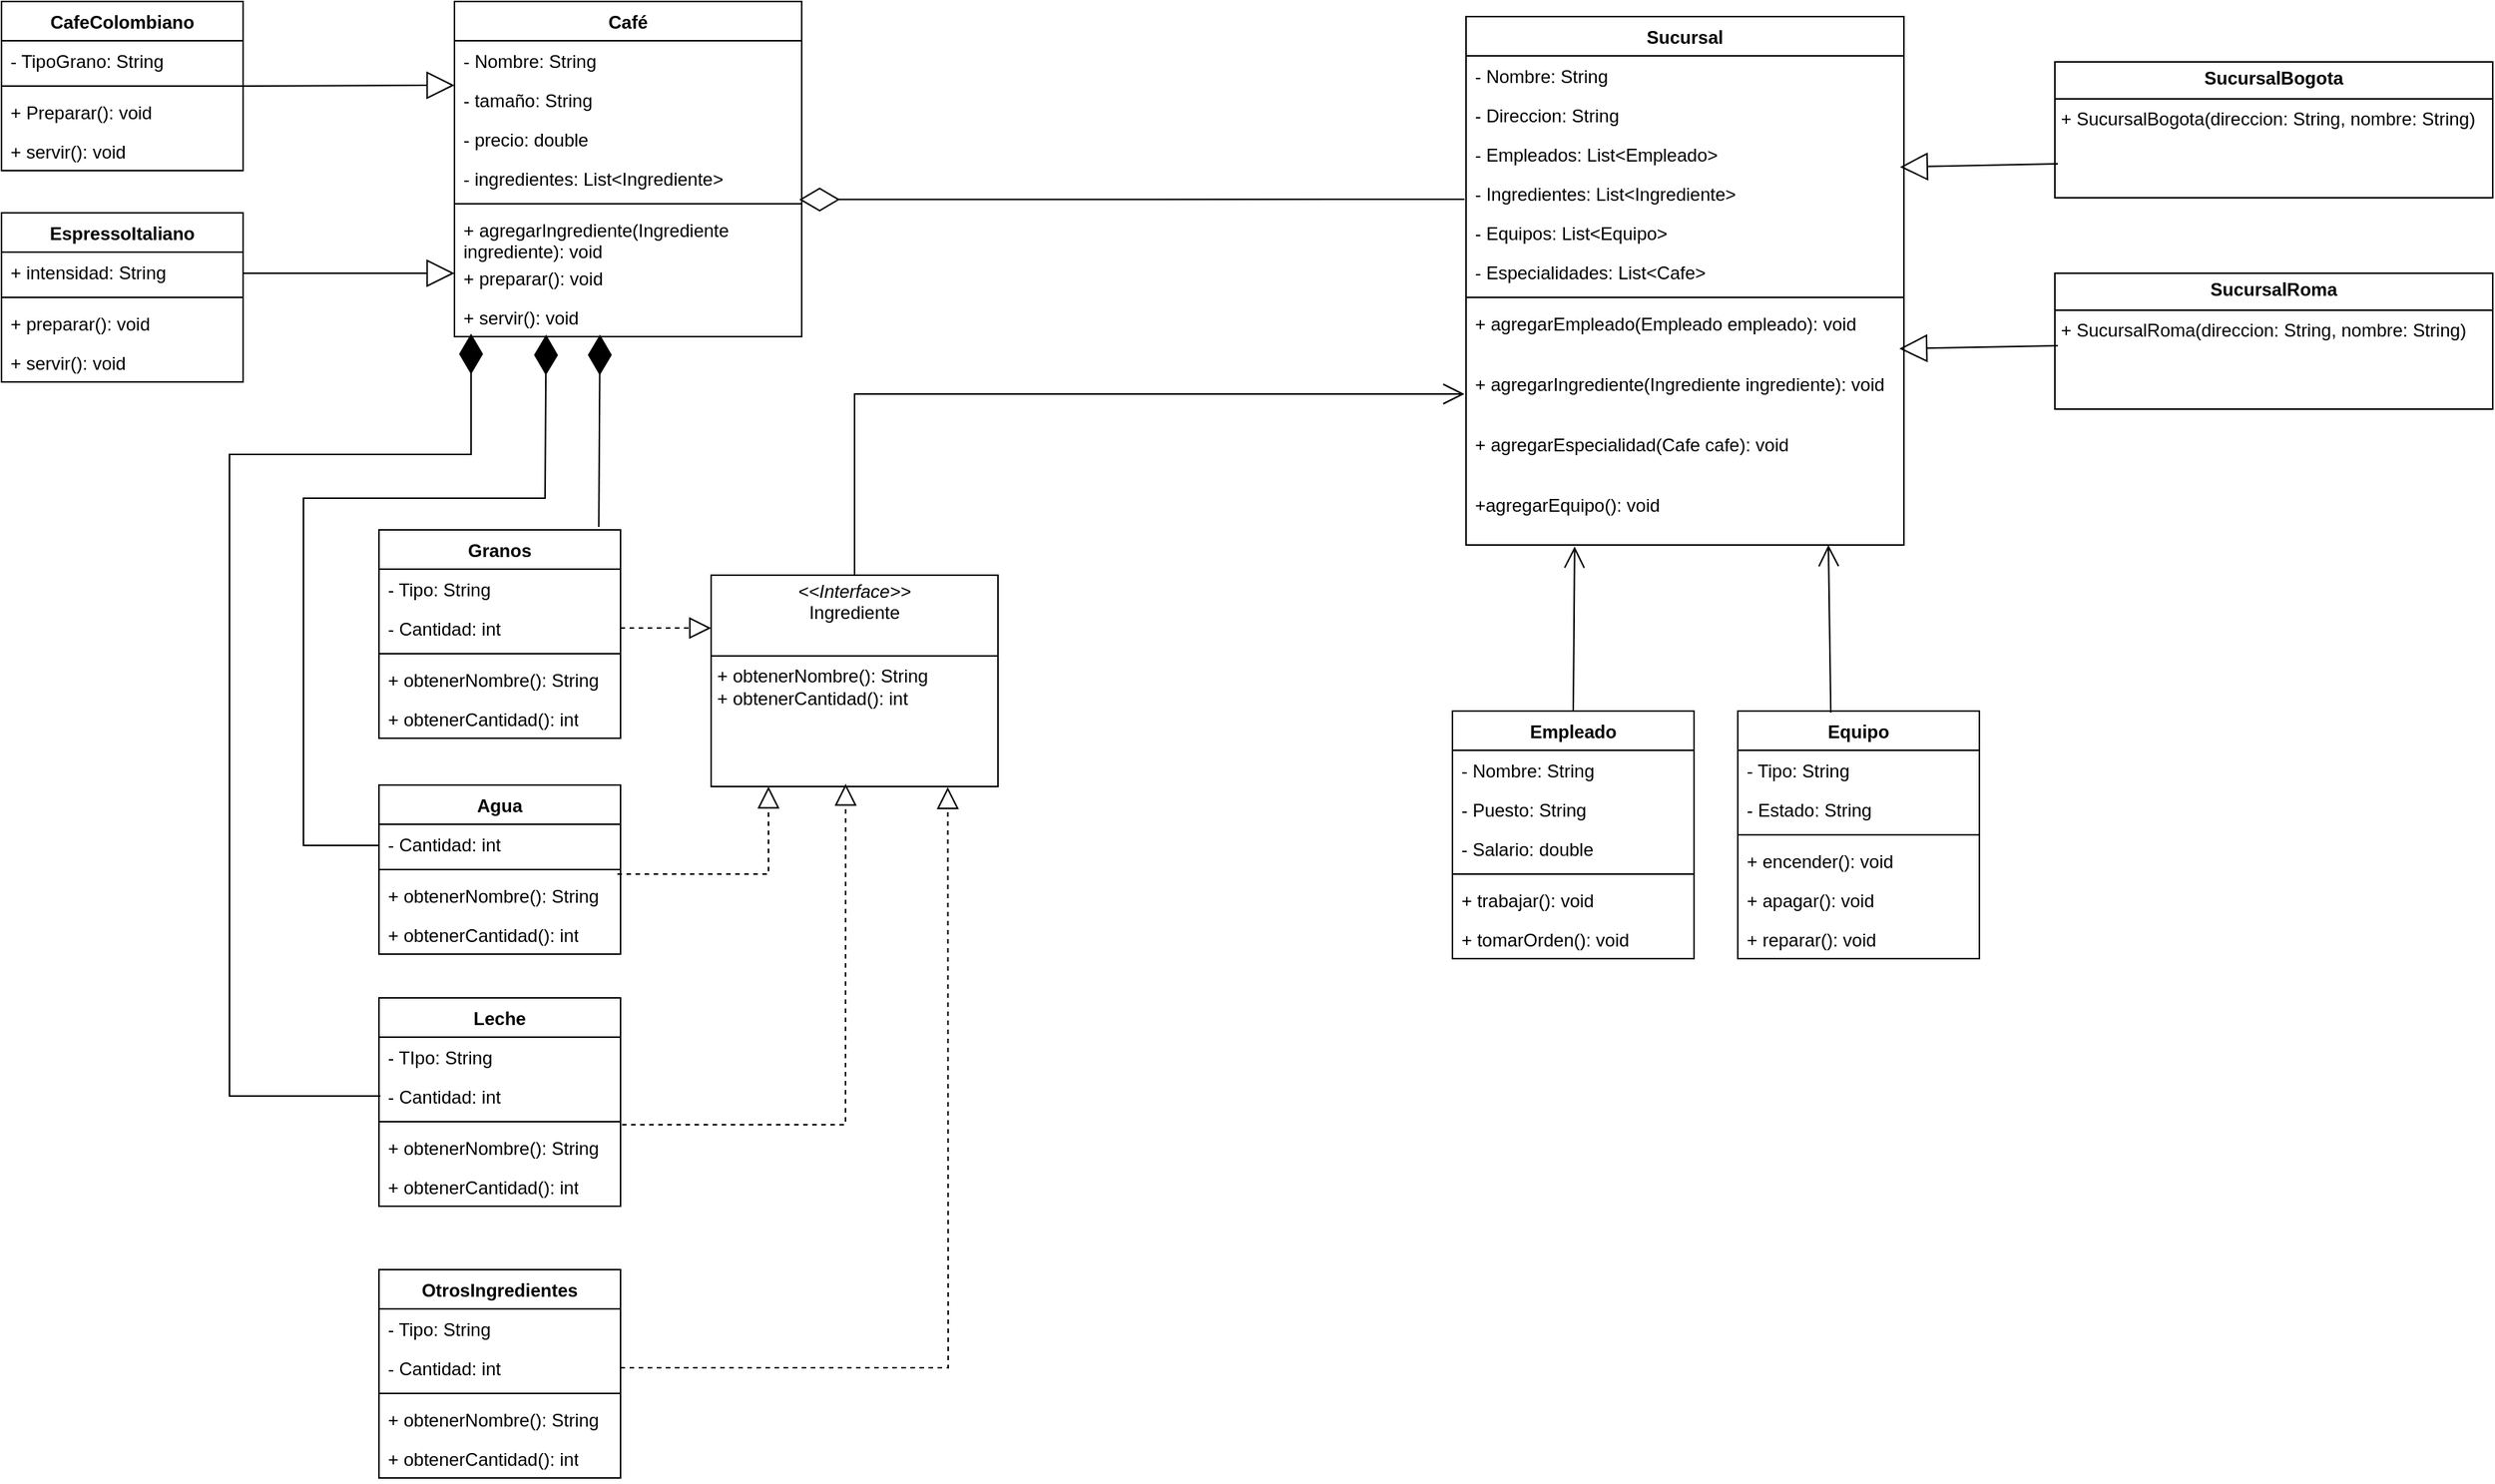 <mxfile version="24.7.6">
  <diagram name="Página-1" id="WeZNURbLQZAzv9pJqb6X">
    <mxGraphModel dx="1750" dy="883" grid="1" gridSize="10" guides="1" tooltips="1" connect="1" arrows="1" fold="1" page="1" pageScale="1" pageWidth="827" pageHeight="1169" math="0" shadow="0">
      <root>
        <mxCell id="0" />
        <mxCell id="1" parent="0" />
        <mxCell id="KDmb-cLrcLUXiAzS7Bov-8" value="Café" style="swimlane;fontStyle=1;align=center;verticalAlign=top;childLayout=stackLayout;horizontal=1;startSize=26;horizontalStack=0;resizeParent=1;resizeParentMax=0;resizeLast=0;collapsible=1;marginBottom=0;whiteSpace=wrap;html=1;" parent="1" vertex="1">
          <mxGeometry x="420" y="10" width="230" height="222" as="geometry" />
        </mxCell>
        <mxCell id="KDmb-cLrcLUXiAzS7Bov-9" value="- Nombre: String&lt;div&gt;&lt;br&gt;&lt;/div&gt;" style="text;strokeColor=none;fillColor=none;align=left;verticalAlign=top;spacingLeft=4;spacingRight=4;overflow=hidden;rotatable=0;points=[[0,0.5],[1,0.5]];portConstraint=eastwest;whiteSpace=wrap;html=1;" parent="KDmb-cLrcLUXiAzS7Bov-8" vertex="1">
          <mxGeometry y="26" width="230" height="26" as="geometry" />
        </mxCell>
        <mxCell id="KDmb-cLrcLUXiAzS7Bov-20" value="- tamaño: String" style="text;strokeColor=none;fillColor=none;align=left;verticalAlign=top;spacingLeft=4;spacingRight=4;overflow=hidden;rotatable=0;points=[[0,0.5],[1,0.5]];portConstraint=eastwest;whiteSpace=wrap;html=1;" parent="KDmb-cLrcLUXiAzS7Bov-8" vertex="1">
          <mxGeometry y="52" width="230" height="26" as="geometry" />
        </mxCell>
        <mxCell id="KDmb-cLrcLUXiAzS7Bov-21" value="- precio: double" style="text;strokeColor=none;fillColor=none;align=left;verticalAlign=top;spacingLeft=4;spacingRight=4;overflow=hidden;rotatable=0;points=[[0,0.5],[1,0.5]];portConstraint=eastwest;whiteSpace=wrap;html=1;" parent="KDmb-cLrcLUXiAzS7Bov-8" vertex="1">
          <mxGeometry y="78" width="230" height="26" as="geometry" />
        </mxCell>
        <mxCell id="KDmb-cLrcLUXiAzS7Bov-22" value="- ingredientes: List&amp;lt;Ingrediente&amp;gt;" style="text;strokeColor=none;fillColor=none;align=left;verticalAlign=top;spacingLeft=4;spacingRight=4;overflow=hidden;rotatable=0;points=[[0,0.5],[1,0.5]];portConstraint=eastwest;whiteSpace=wrap;html=1;" parent="KDmb-cLrcLUXiAzS7Bov-8" vertex="1">
          <mxGeometry y="104" width="230" height="26" as="geometry" />
        </mxCell>
        <mxCell id="KDmb-cLrcLUXiAzS7Bov-10" value="" style="line;strokeWidth=1;fillColor=none;align=left;verticalAlign=middle;spacingTop=-1;spacingLeft=3;spacingRight=3;rotatable=0;labelPosition=right;points=[];portConstraint=eastwest;strokeColor=inherit;" parent="KDmb-cLrcLUXiAzS7Bov-8" vertex="1">
          <mxGeometry y="130" width="230" height="8" as="geometry" />
        </mxCell>
        <mxCell id="KDmb-cLrcLUXiAzS7Bov-11" value="+ agregarIngrediente(Ingrediente ingrediente): void" style="text;strokeColor=none;fillColor=none;align=left;verticalAlign=top;spacingLeft=4;spacingRight=4;overflow=hidden;rotatable=0;points=[[0,0.5],[1,0.5]];portConstraint=eastwest;whiteSpace=wrap;html=1;" parent="KDmb-cLrcLUXiAzS7Bov-8" vertex="1">
          <mxGeometry y="138" width="230" height="32" as="geometry" />
        </mxCell>
        <mxCell id="KDmb-cLrcLUXiAzS7Bov-19" value="+&amp;nbsp;preparar(): void" style="text;strokeColor=none;fillColor=none;align=left;verticalAlign=top;spacingLeft=4;spacingRight=4;overflow=hidden;rotatable=0;points=[[0,0.5],[1,0.5]];portConstraint=eastwest;whiteSpace=wrap;html=1;" parent="KDmb-cLrcLUXiAzS7Bov-8" vertex="1">
          <mxGeometry y="170" width="230" height="26" as="geometry" />
        </mxCell>
        <mxCell id="KDmb-cLrcLUXiAzS7Bov-23" value="+&amp;nbsp;servir(): void" style="text;strokeColor=none;fillColor=none;align=left;verticalAlign=top;spacingLeft=4;spacingRight=4;overflow=hidden;rotatable=0;points=[[0,0.5],[1,0.5]];portConstraint=eastwest;whiteSpace=wrap;html=1;" parent="KDmb-cLrcLUXiAzS7Bov-8" vertex="1">
          <mxGeometry y="196" width="230" height="26" as="geometry" />
        </mxCell>
        <mxCell id="KDmb-cLrcLUXiAzS7Bov-24" value="CafeColombiano" style="swimlane;fontStyle=1;align=center;verticalAlign=top;childLayout=stackLayout;horizontal=1;startSize=26;horizontalStack=0;resizeParent=1;resizeParentMax=0;resizeLast=0;collapsible=1;marginBottom=0;whiteSpace=wrap;html=1;" parent="1" vertex="1">
          <mxGeometry x="120" y="10" width="160" height="112" as="geometry" />
        </mxCell>
        <mxCell id="KDmb-cLrcLUXiAzS7Bov-25" value="- TipoGrano: String" style="text;strokeColor=none;fillColor=none;align=left;verticalAlign=top;spacingLeft=4;spacingRight=4;overflow=hidden;rotatable=0;points=[[0,0.5],[1,0.5]];portConstraint=eastwest;whiteSpace=wrap;html=1;" parent="KDmb-cLrcLUXiAzS7Bov-24" vertex="1">
          <mxGeometry y="26" width="160" height="26" as="geometry" />
        </mxCell>
        <mxCell id="KDmb-cLrcLUXiAzS7Bov-26" value="" style="line;strokeWidth=1;fillColor=none;align=left;verticalAlign=middle;spacingTop=-1;spacingLeft=3;spacingRight=3;rotatable=0;labelPosition=right;points=[];portConstraint=eastwest;strokeColor=inherit;" parent="KDmb-cLrcLUXiAzS7Bov-24" vertex="1">
          <mxGeometry y="52" width="160" height="8" as="geometry" />
        </mxCell>
        <mxCell id="KDmb-cLrcLUXiAzS7Bov-27" value="+ Preparar(): void" style="text;strokeColor=none;fillColor=none;align=left;verticalAlign=top;spacingLeft=4;spacingRight=4;overflow=hidden;rotatable=0;points=[[0,0.5],[1,0.5]];portConstraint=eastwest;whiteSpace=wrap;html=1;" parent="KDmb-cLrcLUXiAzS7Bov-24" vertex="1">
          <mxGeometry y="60" width="160" height="26" as="geometry" />
        </mxCell>
        <mxCell id="KDmb-cLrcLUXiAzS7Bov-28" value="+&amp;nbsp;servir(): void" style="text;strokeColor=none;fillColor=none;align=left;verticalAlign=top;spacingLeft=4;spacingRight=4;overflow=hidden;rotatable=0;points=[[0,0.5],[1,0.5]];portConstraint=eastwest;whiteSpace=wrap;html=1;" parent="KDmb-cLrcLUXiAzS7Bov-24" vertex="1">
          <mxGeometry y="86" width="160" height="26" as="geometry" />
        </mxCell>
        <mxCell id="KDmb-cLrcLUXiAzS7Bov-30" value="EspressoItaliano" style="swimlane;fontStyle=1;align=center;verticalAlign=top;childLayout=stackLayout;horizontal=1;startSize=26;horizontalStack=0;resizeParent=1;resizeParentMax=0;resizeLast=0;collapsible=1;marginBottom=0;whiteSpace=wrap;html=1;" parent="1" vertex="1">
          <mxGeometry x="120" y="150" width="160" height="112" as="geometry" />
        </mxCell>
        <mxCell id="KDmb-cLrcLUXiAzS7Bov-31" value="+&amp;nbsp;intensidad: String" style="text;strokeColor=none;fillColor=none;align=left;verticalAlign=top;spacingLeft=4;spacingRight=4;overflow=hidden;rotatable=0;points=[[0,0.5],[1,0.5]];portConstraint=eastwest;whiteSpace=wrap;html=1;" parent="KDmb-cLrcLUXiAzS7Bov-30" vertex="1">
          <mxGeometry y="26" width="160" height="26" as="geometry" />
        </mxCell>
        <mxCell id="KDmb-cLrcLUXiAzS7Bov-32" value="" style="line;strokeWidth=1;fillColor=none;align=left;verticalAlign=middle;spacingTop=-1;spacingLeft=3;spacingRight=3;rotatable=0;labelPosition=right;points=[];portConstraint=eastwest;strokeColor=inherit;" parent="KDmb-cLrcLUXiAzS7Bov-30" vertex="1">
          <mxGeometry y="52" width="160" height="8" as="geometry" />
        </mxCell>
        <mxCell id="KDmb-cLrcLUXiAzS7Bov-33" value="+&amp;nbsp;preparar(): void" style="text;strokeColor=none;fillColor=none;align=left;verticalAlign=top;spacingLeft=4;spacingRight=4;overflow=hidden;rotatable=0;points=[[0,0.5],[1,0.5]];portConstraint=eastwest;whiteSpace=wrap;html=1;" parent="KDmb-cLrcLUXiAzS7Bov-30" vertex="1">
          <mxGeometry y="60" width="160" height="26" as="geometry" />
        </mxCell>
        <mxCell id="KDmb-cLrcLUXiAzS7Bov-34" value="+&amp;nbsp;servir(): void" style="text;strokeColor=none;fillColor=none;align=left;verticalAlign=top;spacingLeft=4;spacingRight=4;overflow=hidden;rotatable=0;points=[[0,0.5],[1,0.5]];portConstraint=eastwest;whiteSpace=wrap;html=1;" parent="KDmb-cLrcLUXiAzS7Bov-30" vertex="1">
          <mxGeometry y="86" width="160" height="26" as="geometry" />
        </mxCell>
        <mxCell id="KDmb-cLrcLUXiAzS7Bov-29" value="" style="endArrow=block;endSize=16;endFill=0;html=1;rounded=0;" parent="1" edge="1">
          <mxGeometry width="160" relative="1" as="geometry">
            <mxPoint x="280" y="66" as="sourcePoint" />
            <mxPoint x="420" y="65.5" as="targetPoint" />
            <Array as="points">
              <mxPoint x="400" y="65.5" />
            </Array>
          </mxGeometry>
        </mxCell>
        <mxCell id="KDmb-cLrcLUXiAzS7Bov-35" value="&lt;p style=&quot;margin:0px;margin-top:4px;text-align:center;&quot;&gt;&lt;i&gt;&amp;lt;&amp;lt;Interface&amp;gt;&amp;gt;&lt;/i&gt;&lt;br&gt;Ingrediente&lt;br&gt;&lt;/p&gt;&lt;p style=&quot;margin:0px;margin-left:4px;&quot;&gt;&lt;br&gt;&lt;/p&gt;&lt;hr size=&quot;1&quot; style=&quot;border-style:solid;&quot;&gt;&lt;p style=&quot;margin:0px;margin-left:4px;&quot;&gt;+ obtenerNombre(): String&lt;/p&gt;&lt;p style=&quot;margin:0px;margin-left:4px;&quot;&gt;+&amp;nbsp;obtenerCantidad(): int&lt;/p&gt;" style="verticalAlign=top;align=left;overflow=fill;html=1;whiteSpace=wrap;" parent="1" vertex="1">
          <mxGeometry x="590" y="390" width="190" height="140" as="geometry" />
        </mxCell>
        <mxCell id="KDmb-cLrcLUXiAzS7Bov-36" value="" style="endArrow=block;endSize=16;endFill=0;html=1;rounded=0;" parent="1" edge="1">
          <mxGeometry width="160" relative="1" as="geometry">
            <mxPoint x="280" y="190" as="sourcePoint" />
            <mxPoint x="420" y="190" as="targetPoint" />
          </mxGeometry>
        </mxCell>
        <mxCell id="KDmb-cLrcLUXiAzS7Bov-38" value="Granos" style="swimlane;fontStyle=1;align=center;verticalAlign=top;childLayout=stackLayout;horizontal=1;startSize=26;horizontalStack=0;resizeParent=1;resizeParentMax=0;resizeLast=0;collapsible=1;marginBottom=0;whiteSpace=wrap;html=1;" parent="1" vertex="1">
          <mxGeometry x="370" y="360" width="160" height="138" as="geometry" />
        </mxCell>
        <mxCell id="KDmb-cLrcLUXiAzS7Bov-39" value="- Tipo: String" style="text;strokeColor=none;fillColor=none;align=left;verticalAlign=top;spacingLeft=4;spacingRight=4;overflow=hidden;rotatable=0;points=[[0,0.5],[1,0.5]];portConstraint=eastwest;whiteSpace=wrap;html=1;" parent="KDmb-cLrcLUXiAzS7Bov-38" vertex="1">
          <mxGeometry y="26" width="160" height="26" as="geometry" />
        </mxCell>
        <mxCell id="KDmb-cLrcLUXiAzS7Bov-42" value="- Cantidad: int" style="text;strokeColor=none;fillColor=none;align=left;verticalAlign=top;spacingLeft=4;spacingRight=4;overflow=hidden;rotatable=0;points=[[0,0.5],[1,0.5]];portConstraint=eastwest;whiteSpace=wrap;html=1;" parent="KDmb-cLrcLUXiAzS7Bov-38" vertex="1">
          <mxGeometry y="52" width="160" height="26" as="geometry" />
        </mxCell>
        <mxCell id="KDmb-cLrcLUXiAzS7Bov-40" value="" style="line;strokeWidth=1;fillColor=none;align=left;verticalAlign=middle;spacingTop=-1;spacingLeft=3;spacingRight=3;rotatable=0;labelPosition=right;points=[];portConstraint=eastwest;strokeColor=inherit;" parent="KDmb-cLrcLUXiAzS7Bov-38" vertex="1">
          <mxGeometry y="78" width="160" height="8" as="geometry" />
        </mxCell>
        <mxCell id="KDmb-cLrcLUXiAzS7Bov-41" value="+&amp;nbsp;obtenerNombre(): String" style="text;strokeColor=none;fillColor=none;align=left;verticalAlign=top;spacingLeft=4;spacingRight=4;overflow=hidden;rotatable=0;points=[[0,0.5],[1,0.5]];portConstraint=eastwest;whiteSpace=wrap;html=1;" parent="KDmb-cLrcLUXiAzS7Bov-38" vertex="1">
          <mxGeometry y="86" width="160" height="26" as="geometry" />
        </mxCell>
        <mxCell id="KDmb-cLrcLUXiAzS7Bov-43" value="+&amp;nbsp;obtenerCantidad(): int" style="text;strokeColor=none;fillColor=none;align=left;verticalAlign=top;spacingLeft=4;spacingRight=4;overflow=hidden;rotatable=0;points=[[0,0.5],[1,0.5]];portConstraint=eastwest;whiteSpace=wrap;html=1;" parent="KDmb-cLrcLUXiAzS7Bov-38" vertex="1">
          <mxGeometry y="112" width="160" height="26" as="geometry" />
        </mxCell>
        <mxCell id="KDmb-cLrcLUXiAzS7Bov-45" value="Agua" style="swimlane;fontStyle=1;align=center;verticalAlign=top;childLayout=stackLayout;horizontal=1;startSize=26;horizontalStack=0;resizeParent=1;resizeParentMax=0;resizeLast=0;collapsible=1;marginBottom=0;whiteSpace=wrap;html=1;" parent="1" vertex="1">
          <mxGeometry x="370" y="529" width="160" height="112" as="geometry" />
        </mxCell>
        <mxCell id="KDmb-cLrcLUXiAzS7Bov-47" value="- Cantidad: int" style="text;strokeColor=none;fillColor=none;align=left;verticalAlign=top;spacingLeft=4;spacingRight=4;overflow=hidden;rotatable=0;points=[[0,0.5],[1,0.5]];portConstraint=eastwest;whiteSpace=wrap;html=1;" parent="KDmb-cLrcLUXiAzS7Bov-45" vertex="1">
          <mxGeometry y="26" width="160" height="26" as="geometry" />
        </mxCell>
        <mxCell id="KDmb-cLrcLUXiAzS7Bov-48" value="" style="line;strokeWidth=1;fillColor=none;align=left;verticalAlign=middle;spacingTop=-1;spacingLeft=3;spacingRight=3;rotatable=0;labelPosition=right;points=[];portConstraint=eastwest;strokeColor=inherit;" parent="KDmb-cLrcLUXiAzS7Bov-45" vertex="1">
          <mxGeometry y="52" width="160" height="8" as="geometry" />
        </mxCell>
        <mxCell id="KDmb-cLrcLUXiAzS7Bov-49" value="+&amp;nbsp;obtenerNombre(): String" style="text;strokeColor=none;fillColor=none;align=left;verticalAlign=top;spacingLeft=4;spacingRight=4;overflow=hidden;rotatable=0;points=[[0,0.5],[1,0.5]];portConstraint=eastwest;whiteSpace=wrap;html=1;" parent="KDmb-cLrcLUXiAzS7Bov-45" vertex="1">
          <mxGeometry y="60" width="160" height="26" as="geometry" />
        </mxCell>
        <mxCell id="KDmb-cLrcLUXiAzS7Bov-50" value="+&amp;nbsp;obtenerCantidad(): int" style="text;strokeColor=none;fillColor=none;align=left;verticalAlign=top;spacingLeft=4;spacingRight=4;overflow=hidden;rotatable=0;points=[[0,0.5],[1,0.5]];portConstraint=eastwest;whiteSpace=wrap;html=1;" parent="KDmb-cLrcLUXiAzS7Bov-45" vertex="1">
          <mxGeometry y="86" width="160" height="26" as="geometry" />
        </mxCell>
        <mxCell id="KDmb-cLrcLUXiAzS7Bov-55" value="Leche" style="swimlane;fontStyle=1;align=center;verticalAlign=top;childLayout=stackLayout;horizontal=1;startSize=26;horizontalStack=0;resizeParent=1;resizeParentMax=0;resizeLast=0;collapsible=1;marginBottom=0;whiteSpace=wrap;html=1;" parent="1" vertex="1">
          <mxGeometry x="370" y="670" width="160" height="138" as="geometry" />
        </mxCell>
        <mxCell id="KDmb-cLrcLUXiAzS7Bov-56" value="- TIpo: String" style="text;strokeColor=none;fillColor=none;align=left;verticalAlign=top;spacingLeft=4;spacingRight=4;overflow=hidden;rotatable=0;points=[[0,0.5],[1,0.5]];portConstraint=eastwest;whiteSpace=wrap;html=1;" parent="KDmb-cLrcLUXiAzS7Bov-55" vertex="1">
          <mxGeometry y="26" width="160" height="26" as="geometry" />
        </mxCell>
        <mxCell id="KDmb-cLrcLUXiAzS7Bov-57" value="- Cantidad: int" style="text;strokeColor=none;fillColor=none;align=left;verticalAlign=top;spacingLeft=4;spacingRight=4;overflow=hidden;rotatable=0;points=[[0,0.5],[1,0.5]];portConstraint=eastwest;whiteSpace=wrap;html=1;" parent="KDmb-cLrcLUXiAzS7Bov-55" vertex="1">
          <mxGeometry y="52" width="160" height="26" as="geometry" />
        </mxCell>
        <mxCell id="KDmb-cLrcLUXiAzS7Bov-58" value="" style="line;strokeWidth=1;fillColor=none;align=left;verticalAlign=middle;spacingTop=-1;spacingLeft=3;spacingRight=3;rotatable=0;labelPosition=right;points=[];portConstraint=eastwest;strokeColor=inherit;" parent="KDmb-cLrcLUXiAzS7Bov-55" vertex="1">
          <mxGeometry y="78" width="160" height="8" as="geometry" />
        </mxCell>
        <mxCell id="KDmb-cLrcLUXiAzS7Bov-59" value="+&amp;nbsp;obtenerNombre(): String" style="text;strokeColor=none;fillColor=none;align=left;verticalAlign=top;spacingLeft=4;spacingRight=4;overflow=hidden;rotatable=0;points=[[0,0.5],[1,0.5]];portConstraint=eastwest;whiteSpace=wrap;html=1;" parent="KDmb-cLrcLUXiAzS7Bov-55" vertex="1">
          <mxGeometry y="86" width="160" height="26" as="geometry" />
        </mxCell>
        <mxCell id="KDmb-cLrcLUXiAzS7Bov-60" value="+&amp;nbsp;obtenerCantidad(): int" style="text;strokeColor=none;fillColor=none;align=left;verticalAlign=top;spacingLeft=4;spacingRight=4;overflow=hidden;rotatable=0;points=[[0,0.5],[1,0.5]];portConstraint=eastwest;whiteSpace=wrap;html=1;" parent="KDmb-cLrcLUXiAzS7Bov-55" vertex="1">
          <mxGeometry y="112" width="160" height="26" as="geometry" />
        </mxCell>
        <mxCell id="KDmb-cLrcLUXiAzS7Bov-62" value="OtrosIngredientes" style="swimlane;fontStyle=1;align=center;verticalAlign=top;childLayout=stackLayout;horizontal=1;startSize=26;horizontalStack=0;resizeParent=1;resizeParentMax=0;resizeLast=0;collapsible=1;marginBottom=0;whiteSpace=wrap;html=1;" parent="1" vertex="1">
          <mxGeometry x="370" y="850" width="160" height="138" as="geometry" />
        </mxCell>
        <mxCell id="KDmb-cLrcLUXiAzS7Bov-63" value="- Tipo: String" style="text;strokeColor=none;fillColor=none;align=left;verticalAlign=top;spacingLeft=4;spacingRight=4;overflow=hidden;rotatable=0;points=[[0,0.5],[1,0.5]];portConstraint=eastwest;whiteSpace=wrap;html=1;" parent="KDmb-cLrcLUXiAzS7Bov-62" vertex="1">
          <mxGeometry y="26" width="160" height="26" as="geometry" />
        </mxCell>
        <mxCell id="KDmb-cLrcLUXiAzS7Bov-64" value="- Cantidad: int" style="text;strokeColor=none;fillColor=none;align=left;verticalAlign=top;spacingLeft=4;spacingRight=4;overflow=hidden;rotatable=0;points=[[0,0.5],[1,0.5]];portConstraint=eastwest;whiteSpace=wrap;html=1;" parent="KDmb-cLrcLUXiAzS7Bov-62" vertex="1">
          <mxGeometry y="52" width="160" height="26" as="geometry" />
        </mxCell>
        <mxCell id="KDmb-cLrcLUXiAzS7Bov-65" value="" style="line;strokeWidth=1;fillColor=none;align=left;verticalAlign=middle;spacingTop=-1;spacingLeft=3;spacingRight=3;rotatable=0;labelPosition=right;points=[];portConstraint=eastwest;strokeColor=inherit;" parent="KDmb-cLrcLUXiAzS7Bov-62" vertex="1">
          <mxGeometry y="78" width="160" height="8" as="geometry" />
        </mxCell>
        <mxCell id="KDmb-cLrcLUXiAzS7Bov-66" value="+&amp;nbsp;obtenerNombre(): String" style="text;strokeColor=none;fillColor=none;align=left;verticalAlign=top;spacingLeft=4;spacingRight=4;overflow=hidden;rotatable=0;points=[[0,0.5],[1,0.5]];portConstraint=eastwest;whiteSpace=wrap;html=1;" parent="KDmb-cLrcLUXiAzS7Bov-62" vertex="1">
          <mxGeometry y="86" width="160" height="26" as="geometry" />
        </mxCell>
        <mxCell id="KDmb-cLrcLUXiAzS7Bov-67" value="+&amp;nbsp;obtenerCantidad(): int" style="text;strokeColor=none;fillColor=none;align=left;verticalAlign=top;spacingLeft=4;spacingRight=4;overflow=hidden;rotatable=0;points=[[0,0.5],[1,0.5]];portConstraint=eastwest;whiteSpace=wrap;html=1;" parent="KDmb-cLrcLUXiAzS7Bov-62" vertex="1">
          <mxGeometry y="112" width="160" height="26" as="geometry" />
        </mxCell>
        <mxCell id="KDmb-cLrcLUXiAzS7Bov-70" value="Sucursal" style="swimlane;fontStyle=1;align=center;verticalAlign=top;childLayout=stackLayout;horizontal=1;startSize=26;horizontalStack=0;resizeParent=1;resizeParentMax=0;resizeLast=0;collapsible=1;marginBottom=0;whiteSpace=wrap;html=1;" parent="1" vertex="1">
          <mxGeometry x="1090" y="20" width="290" height="350" as="geometry" />
        </mxCell>
        <mxCell id="KDmb-cLrcLUXiAzS7Bov-71" value="- Nombre: String" style="text;strokeColor=none;fillColor=none;align=left;verticalAlign=top;spacingLeft=4;spacingRight=4;overflow=hidden;rotatable=0;points=[[0,0.5],[1,0.5]];portConstraint=eastwest;whiteSpace=wrap;html=1;" parent="KDmb-cLrcLUXiAzS7Bov-70" vertex="1">
          <mxGeometry y="26" width="290" height="26" as="geometry" />
        </mxCell>
        <mxCell id="KDmb-cLrcLUXiAzS7Bov-74" value="- Direccion: String" style="text;strokeColor=none;fillColor=none;align=left;verticalAlign=top;spacingLeft=4;spacingRight=4;overflow=hidden;rotatable=0;points=[[0,0.5],[1,0.5]];portConstraint=eastwest;whiteSpace=wrap;html=1;" parent="KDmb-cLrcLUXiAzS7Bov-70" vertex="1">
          <mxGeometry y="52" width="290" height="26" as="geometry" />
        </mxCell>
        <mxCell id="KDmb-cLrcLUXiAzS7Bov-75" value="- Empleados: List&amp;lt;Empleado&amp;gt;" style="text;strokeColor=none;fillColor=none;align=left;verticalAlign=top;spacingLeft=4;spacingRight=4;overflow=hidden;rotatable=0;points=[[0,0.5],[1,0.5]];portConstraint=eastwest;whiteSpace=wrap;html=1;" parent="KDmb-cLrcLUXiAzS7Bov-70" vertex="1">
          <mxGeometry y="78" width="290" height="26" as="geometry" />
        </mxCell>
        <mxCell id="KDmb-cLrcLUXiAzS7Bov-76" value="- Ingredientes: List&amp;lt;Ingrediente&amp;gt;" style="text;strokeColor=none;fillColor=none;align=left;verticalAlign=top;spacingLeft=4;spacingRight=4;overflow=hidden;rotatable=0;points=[[0,0.5],[1,0.5]];portConstraint=eastwest;whiteSpace=wrap;html=1;" parent="KDmb-cLrcLUXiAzS7Bov-70" vertex="1">
          <mxGeometry y="104" width="290" height="26" as="geometry" />
        </mxCell>
        <mxCell id="KDmb-cLrcLUXiAzS7Bov-77" value="- Equipos: List&amp;lt;Equipo&amp;gt;" style="text;strokeColor=none;fillColor=none;align=left;verticalAlign=top;spacingLeft=4;spacingRight=4;overflow=hidden;rotatable=0;points=[[0,0.5],[1,0.5]];portConstraint=eastwest;whiteSpace=wrap;html=1;" parent="KDmb-cLrcLUXiAzS7Bov-70" vertex="1">
          <mxGeometry y="130" width="290" height="26" as="geometry" />
        </mxCell>
        <mxCell id="KDmb-cLrcLUXiAzS7Bov-78" value="- Especialidades: List&amp;lt;Cafe&amp;gt;" style="text;strokeColor=none;fillColor=none;align=left;verticalAlign=top;spacingLeft=4;spacingRight=4;overflow=hidden;rotatable=0;points=[[0,0.5],[1,0.5]];portConstraint=eastwest;whiteSpace=wrap;html=1;" parent="KDmb-cLrcLUXiAzS7Bov-70" vertex="1">
          <mxGeometry y="156" width="290" height="26" as="geometry" />
        </mxCell>
        <mxCell id="KDmb-cLrcLUXiAzS7Bov-72" value="" style="line;strokeWidth=1;fillColor=none;align=left;verticalAlign=middle;spacingTop=-1;spacingLeft=3;spacingRight=3;rotatable=0;labelPosition=right;points=[];portConstraint=eastwest;strokeColor=inherit;" parent="KDmb-cLrcLUXiAzS7Bov-70" vertex="1">
          <mxGeometry y="182" width="290" height="8" as="geometry" />
        </mxCell>
        <mxCell id="KDmb-cLrcLUXiAzS7Bov-73" value="+&amp;nbsp;agregarEmpleado(Empleado empleado): void" style="text;strokeColor=none;fillColor=none;align=left;verticalAlign=top;spacingLeft=4;spacingRight=4;overflow=hidden;rotatable=0;points=[[0,0.5],[1,0.5]];portConstraint=eastwest;whiteSpace=wrap;html=1;" parent="KDmb-cLrcLUXiAzS7Bov-70" vertex="1">
          <mxGeometry y="190" width="290" height="40" as="geometry" />
        </mxCell>
        <mxCell id="KDmb-cLrcLUXiAzS7Bov-80" value="+&amp;nbsp;agregarIngrediente(Ingrediente ingrediente): void" style="text;strokeColor=none;fillColor=none;align=left;verticalAlign=top;spacingLeft=4;spacingRight=4;overflow=hidden;rotatable=0;points=[[0,0.5],[1,0.5]];portConstraint=eastwest;whiteSpace=wrap;html=1;" parent="KDmb-cLrcLUXiAzS7Bov-70" vertex="1">
          <mxGeometry y="230" width="290" height="40" as="geometry" />
        </mxCell>
        <mxCell id="KDmb-cLrcLUXiAzS7Bov-81" value="+&amp;nbsp;agregarEspecialidad(Cafe cafe): void" style="text;strokeColor=none;fillColor=none;align=left;verticalAlign=top;spacingLeft=4;spacingRight=4;overflow=hidden;rotatable=0;points=[[0,0.5],[1,0.5]];portConstraint=eastwest;whiteSpace=wrap;html=1;" parent="KDmb-cLrcLUXiAzS7Bov-70" vertex="1">
          <mxGeometry y="270" width="290" height="40" as="geometry" />
        </mxCell>
        <mxCell id="KDmb-cLrcLUXiAzS7Bov-110" value="+agregarEquipo(): void" style="text;strokeColor=none;fillColor=none;align=left;verticalAlign=top;spacingLeft=4;spacingRight=4;overflow=hidden;rotatable=0;points=[[0,0.5],[1,0.5]];portConstraint=eastwest;whiteSpace=wrap;html=1;" parent="KDmb-cLrcLUXiAzS7Bov-70" vertex="1">
          <mxGeometry y="310" width="290" height="40" as="geometry" />
        </mxCell>
        <mxCell id="KDmb-cLrcLUXiAzS7Bov-82" value="Empleado" style="swimlane;fontStyle=1;align=center;verticalAlign=top;childLayout=stackLayout;horizontal=1;startSize=26;horizontalStack=0;resizeParent=1;resizeParentMax=0;resizeLast=0;collapsible=1;marginBottom=0;whiteSpace=wrap;html=1;" parent="1" vertex="1">
          <mxGeometry x="1081" y="480" width="160" height="164" as="geometry" />
        </mxCell>
        <mxCell id="KDmb-cLrcLUXiAzS7Bov-83" value="- Nombre: String" style="text;strokeColor=none;fillColor=none;align=left;verticalAlign=top;spacingLeft=4;spacingRight=4;overflow=hidden;rotatable=0;points=[[0,0.5],[1,0.5]];portConstraint=eastwest;whiteSpace=wrap;html=1;" parent="KDmb-cLrcLUXiAzS7Bov-82" vertex="1">
          <mxGeometry y="26" width="160" height="26" as="geometry" />
        </mxCell>
        <mxCell id="KDmb-cLrcLUXiAzS7Bov-86" value="- Puesto: String" style="text;strokeColor=none;fillColor=none;align=left;verticalAlign=top;spacingLeft=4;spacingRight=4;overflow=hidden;rotatable=0;points=[[0,0.5],[1,0.5]];portConstraint=eastwest;whiteSpace=wrap;html=1;" parent="KDmb-cLrcLUXiAzS7Bov-82" vertex="1">
          <mxGeometry y="52" width="160" height="26" as="geometry" />
        </mxCell>
        <mxCell id="KDmb-cLrcLUXiAzS7Bov-89" value="- Salario: double" style="text;strokeColor=none;fillColor=none;align=left;verticalAlign=top;spacingLeft=4;spacingRight=4;overflow=hidden;rotatable=0;points=[[0,0.5],[1,0.5]];portConstraint=eastwest;whiteSpace=wrap;html=1;" parent="KDmb-cLrcLUXiAzS7Bov-82" vertex="1">
          <mxGeometry y="78" width="160" height="26" as="geometry" />
        </mxCell>
        <mxCell id="KDmb-cLrcLUXiAzS7Bov-84" value="" style="line;strokeWidth=1;fillColor=none;align=left;verticalAlign=middle;spacingTop=-1;spacingLeft=3;spacingRight=3;rotatable=0;labelPosition=right;points=[];portConstraint=eastwest;strokeColor=inherit;" parent="KDmb-cLrcLUXiAzS7Bov-82" vertex="1">
          <mxGeometry y="104" width="160" height="8" as="geometry" />
        </mxCell>
        <mxCell id="KDmb-cLrcLUXiAzS7Bov-85" value="+&amp;nbsp;trabajar(): void" style="text;strokeColor=none;fillColor=none;align=left;verticalAlign=top;spacingLeft=4;spacingRight=4;overflow=hidden;rotatable=0;points=[[0,0.5],[1,0.5]];portConstraint=eastwest;whiteSpace=wrap;html=1;" parent="KDmb-cLrcLUXiAzS7Bov-82" vertex="1">
          <mxGeometry y="112" width="160" height="26" as="geometry" />
        </mxCell>
        <mxCell id="KDmb-cLrcLUXiAzS7Bov-90" value="+&amp;nbsp;tomarOrden(): void" style="text;strokeColor=none;fillColor=none;align=left;verticalAlign=top;spacingLeft=4;spacingRight=4;overflow=hidden;rotatable=0;points=[[0,0.5],[1,0.5]];portConstraint=eastwest;whiteSpace=wrap;html=1;" parent="KDmb-cLrcLUXiAzS7Bov-82" vertex="1">
          <mxGeometry y="138" width="160" height="26" as="geometry" />
        </mxCell>
        <mxCell id="KDmb-cLrcLUXiAzS7Bov-91" value="Equipo" style="swimlane;fontStyle=1;align=center;verticalAlign=top;childLayout=stackLayout;horizontal=1;startSize=26;horizontalStack=0;resizeParent=1;resizeParentMax=0;resizeLast=0;collapsible=1;marginBottom=0;whiteSpace=wrap;html=1;" parent="1" vertex="1">
          <mxGeometry x="1270" y="480" width="160" height="164" as="geometry" />
        </mxCell>
        <mxCell id="KDmb-cLrcLUXiAzS7Bov-92" value="- Tipo: String" style="text;strokeColor=none;fillColor=none;align=left;verticalAlign=top;spacingLeft=4;spacingRight=4;overflow=hidden;rotatable=0;points=[[0,0.5],[1,0.5]];portConstraint=eastwest;whiteSpace=wrap;html=1;" parent="KDmb-cLrcLUXiAzS7Bov-91" vertex="1">
          <mxGeometry y="26" width="160" height="26" as="geometry" />
        </mxCell>
        <mxCell id="KDmb-cLrcLUXiAzS7Bov-95" value="- Estado: String" style="text;strokeColor=none;fillColor=none;align=left;verticalAlign=top;spacingLeft=4;spacingRight=4;overflow=hidden;rotatable=0;points=[[0,0.5],[1,0.5]];portConstraint=eastwest;whiteSpace=wrap;html=1;" parent="KDmb-cLrcLUXiAzS7Bov-91" vertex="1">
          <mxGeometry y="52" width="160" height="26" as="geometry" />
        </mxCell>
        <mxCell id="KDmb-cLrcLUXiAzS7Bov-93" value="" style="line;strokeWidth=1;fillColor=none;align=left;verticalAlign=middle;spacingTop=-1;spacingLeft=3;spacingRight=3;rotatable=0;labelPosition=right;points=[];portConstraint=eastwest;strokeColor=inherit;" parent="KDmb-cLrcLUXiAzS7Bov-91" vertex="1">
          <mxGeometry y="78" width="160" height="8" as="geometry" />
        </mxCell>
        <mxCell id="KDmb-cLrcLUXiAzS7Bov-94" value="+&amp;nbsp;encender(): void" style="text;strokeColor=none;fillColor=none;align=left;verticalAlign=top;spacingLeft=4;spacingRight=4;overflow=hidden;rotatable=0;points=[[0,0.5],[1,0.5]];portConstraint=eastwest;whiteSpace=wrap;html=1;" parent="KDmb-cLrcLUXiAzS7Bov-91" vertex="1">
          <mxGeometry y="86" width="160" height="26" as="geometry" />
        </mxCell>
        <mxCell id="KDmb-cLrcLUXiAzS7Bov-96" value="+&amp;nbsp;apagar(): void" style="text;strokeColor=none;fillColor=none;align=left;verticalAlign=top;spacingLeft=4;spacingRight=4;overflow=hidden;rotatable=0;points=[[0,0.5],[1,0.5]];portConstraint=eastwest;whiteSpace=wrap;html=1;" parent="KDmb-cLrcLUXiAzS7Bov-91" vertex="1">
          <mxGeometry y="112" width="160" height="26" as="geometry" />
        </mxCell>
        <mxCell id="KDmb-cLrcLUXiAzS7Bov-97" value="+&amp;nbsp;reparar(): void" style="text;strokeColor=none;fillColor=none;align=left;verticalAlign=top;spacingLeft=4;spacingRight=4;overflow=hidden;rotatable=0;points=[[0,0.5],[1,0.5]];portConstraint=eastwest;whiteSpace=wrap;html=1;" parent="KDmb-cLrcLUXiAzS7Bov-91" vertex="1">
          <mxGeometry y="138" width="160" height="26" as="geometry" />
        </mxCell>
        <mxCell id="KDmb-cLrcLUXiAzS7Bov-98" value="" style="endArrow=open;endFill=1;endSize=12;html=1;rounded=0;exitX=0.5;exitY=0;exitDx=0;exitDy=0;entryX=0.248;entryY=1.025;entryDx=0;entryDy=0;entryPerimeter=0;" parent="1" source="KDmb-cLrcLUXiAzS7Bov-82" target="KDmb-cLrcLUXiAzS7Bov-110" edge="1">
          <mxGeometry width="160" relative="1" as="geometry">
            <mxPoint x="810" y="350" as="sourcePoint" />
            <mxPoint x="960" y="380" as="targetPoint" />
          </mxGeometry>
        </mxCell>
        <mxCell id="KDmb-cLrcLUXiAzS7Bov-99" value="" style="endArrow=open;endFill=1;endSize=12;html=1;rounded=0;exitX=0.385;exitY=0.006;exitDx=0;exitDy=0;exitPerimeter=0;" parent="1" source="KDmb-cLrcLUXiAzS7Bov-91" edge="1">
          <mxGeometry width="160" relative="1" as="geometry">
            <mxPoint x="1140" y="480" as="sourcePoint" />
            <mxPoint x="1330" y="370" as="targetPoint" />
          </mxGeometry>
        </mxCell>
        <mxCell id="KDmb-cLrcLUXiAzS7Bov-101" value="" style="endArrow=diamondThin;endFill=0;endSize=24;html=1;rounded=0;entryX=0.993;entryY=1.046;entryDx=0;entryDy=0;entryPerimeter=0;" parent="1" target="KDmb-cLrcLUXiAzS7Bov-22" edge="1">
          <mxGeometry width="160" relative="1" as="geometry">
            <mxPoint x="1089" y="141" as="sourcePoint" />
            <mxPoint x="720" y="350" as="targetPoint" />
          </mxGeometry>
        </mxCell>
        <mxCell id="KDmb-cLrcLUXiAzS7Bov-112" value="" style="endArrow=open;endFill=1;endSize=12;html=1;rounded=0;" parent="1" edge="1">
          <mxGeometry width="160" relative="1" as="geometry">
            <mxPoint x="685" y="390" as="sourcePoint" />
            <mxPoint x="1089" y="270" as="targetPoint" />
            <Array as="points">
              <mxPoint x="685" y="270" />
            </Array>
          </mxGeometry>
        </mxCell>
        <mxCell id="KDmb-cLrcLUXiAzS7Bov-117" value="" style="endArrow=block;dashed=1;endFill=0;endSize=12;html=1;rounded=0;exitX=1;exitY=0.5;exitDx=0;exitDy=0;entryX=0;entryY=0.25;entryDx=0;entryDy=0;" parent="1" source="KDmb-cLrcLUXiAzS7Bov-42" target="KDmb-cLrcLUXiAzS7Bov-35" edge="1">
          <mxGeometry width="160" relative="1" as="geometry">
            <mxPoint x="570" y="450" as="sourcePoint" />
            <mxPoint x="730" y="450" as="targetPoint" />
          </mxGeometry>
        </mxCell>
        <mxCell id="KDmb-cLrcLUXiAzS7Bov-118" value="" style="endArrow=block;dashed=1;endFill=0;endSize=12;html=1;rounded=0;exitX=0.987;exitY=-0.038;exitDx=0;exitDy=0;exitPerimeter=0;" parent="1" source="KDmb-cLrcLUXiAzS7Bov-49" edge="1">
          <mxGeometry width="160" relative="1" as="geometry">
            <mxPoint x="530" y="605.37" as="sourcePoint" />
            <mxPoint x="628" y="530" as="targetPoint" />
            <Array as="points">
              <mxPoint x="628" y="588" />
            </Array>
          </mxGeometry>
        </mxCell>
        <mxCell id="KDmb-cLrcLUXiAzS7Bov-120" value="" style="endArrow=block;dashed=1;endFill=0;endSize=12;html=1;rounded=0;exitX=1.006;exitY=-0.077;exitDx=0;exitDy=0;exitPerimeter=0;entryX=0.469;entryY=0.987;entryDx=0;entryDy=0;entryPerimeter=0;" parent="1" source="KDmb-cLrcLUXiAzS7Bov-59" target="KDmb-cLrcLUXiAzS7Bov-35" edge="1">
          <mxGeometry width="160" relative="1" as="geometry">
            <mxPoint x="570" y="770" as="sourcePoint" />
            <mxPoint x="760" y="754" as="targetPoint" />
            <Array as="points">
              <mxPoint x="679" y="754" />
            </Array>
          </mxGeometry>
        </mxCell>
        <mxCell id="KDmb-cLrcLUXiAzS7Bov-121" value="" style="endArrow=block;dashed=1;endFill=0;endSize=12;html=1;rounded=0;exitX=1;exitY=0.5;exitDx=0;exitDy=0;entryX=0.825;entryY=1.003;entryDx=0;entryDy=0;entryPerimeter=0;" parent="1" source="KDmb-cLrcLUXiAzS7Bov-64" target="KDmb-cLrcLUXiAzS7Bov-35" edge="1">
          <mxGeometry width="160" relative="1" as="geometry">
            <mxPoint x="570" y="770" as="sourcePoint" />
            <mxPoint x="790" y="910" as="targetPoint" />
            <Array as="points">
              <mxPoint x="747" y="915" />
            </Array>
          </mxGeometry>
        </mxCell>
        <mxCell id="KDmb-cLrcLUXiAzS7Bov-129" value="" style="endArrow=diamondThin;endFill=1;endSize=24;html=1;rounded=0;entryX=0.264;entryY=0.987;entryDx=0;entryDy=0;entryPerimeter=0;" parent="1" edge="1">
          <mxGeometry width="160" relative="1" as="geometry">
            <mxPoint x="370" y="569" as="sourcePoint" />
            <mxPoint x="480.72" y="230.662" as="targetPoint" />
            <Array as="points">
              <mxPoint x="320" y="569" />
              <mxPoint x="320" y="339" />
              <mxPoint x="480" y="339" />
            </Array>
          </mxGeometry>
        </mxCell>
        <mxCell id="KDmb-cLrcLUXiAzS7Bov-130" value="" style="endArrow=diamondThin;endFill=1;endSize=24;html=1;rounded=0;exitX=0;exitY=0.5;exitDx=0;exitDy=0;" parent="1" edge="1">
          <mxGeometry width="160" relative="1" as="geometry">
            <mxPoint x="371" y="735.0" as="sourcePoint" />
            <mxPoint x="431" y="230" as="targetPoint" />
            <Array as="points">
              <mxPoint x="271" y="735" />
              <mxPoint x="271" y="310" />
              <mxPoint x="431" y="310" />
            </Array>
          </mxGeometry>
        </mxCell>
        <mxCell id="KDmb-cLrcLUXiAzS7Bov-131" value="" style="endArrow=diamondThin;endFill=1;endSize=24;html=1;rounded=0;exitX=0.91;exitY=0.007;exitDx=0;exitDy=0;exitPerimeter=0;entryX=0.419;entryY=1.063;entryDx=0;entryDy=0;entryPerimeter=0;" parent="1" edge="1">
          <mxGeometry width="160" relative="1" as="geometry">
            <mxPoint x="515.6" y="357.966" as="sourcePoint" />
            <mxPoint x="516.37" y="230.638" as="targetPoint" />
          </mxGeometry>
        </mxCell>
        <mxCell id="oJnv5vtCwA0ZT3NYAekx-2" value="&lt;p style=&quot;margin:0px;margin-top:4px;text-align:center;&quot;&gt;&lt;b&gt;SucursalBogota&lt;/b&gt;&lt;/p&gt;&lt;hr size=&quot;1&quot; style=&quot;border-style:solid;&quot;&gt;&lt;p style=&quot;margin:0px;margin-left:4px;&quot;&gt;+ SucursalBogota(direccion: String, nombre: String)&lt;br&gt;&lt;/p&gt;&lt;p style=&quot;margin:0px;margin-left:4px;&quot;&gt;&lt;br&gt;&lt;/p&gt;" style="verticalAlign=top;align=left;overflow=fill;html=1;whiteSpace=wrap;" vertex="1" parent="1">
          <mxGeometry x="1480" y="50" width="290" height="90" as="geometry" />
        </mxCell>
        <mxCell id="oJnv5vtCwA0ZT3NYAekx-3" value="&lt;p style=&quot;margin:0px;margin-top:4px;text-align:center;&quot;&gt;&lt;b&gt;SucursalRoma&lt;/b&gt;&lt;/p&gt;&lt;hr size=&quot;1&quot; style=&quot;border-style:solid;&quot;&gt;&lt;p style=&quot;margin:0px;margin-left:4px;&quot;&gt;+ SucursalRoma(direccion: String, nombre: String)&amp;nbsp;&lt;br&gt;&lt;/p&gt;&lt;p style=&quot;margin:0px;margin-left:4px;&quot;&gt;&lt;br&gt;&lt;/p&gt;" style="verticalAlign=top;align=left;overflow=fill;html=1;whiteSpace=wrap;" vertex="1" parent="1">
          <mxGeometry x="1480" y="190" width="290" height="90" as="geometry" />
        </mxCell>
        <mxCell id="oJnv5vtCwA0ZT3NYAekx-4" value="" style="endArrow=block;endSize=16;endFill=0;html=1;rounded=0;exitX=0;exitY=0.75;exitDx=0;exitDy=0;entryX=0.984;entryY=-0.167;entryDx=0;entryDy=0;entryPerimeter=0;" edge="1" parent="1">
          <mxGeometry width="160" relative="1" as="geometry">
            <mxPoint x="1482" y="117.5" as="sourcePoint" />
            <mxPoint x="1377.36" y="119.658" as="targetPoint" />
          </mxGeometry>
        </mxCell>
        <mxCell id="oJnv5vtCwA0ZT3NYAekx-5" value="" style="endArrow=block;endSize=16;endFill=0;html=1;rounded=0;exitX=0;exitY=0.5;exitDx=0;exitDy=0;" edge="1" parent="1">
          <mxGeometry width="160" relative="1" as="geometry">
            <mxPoint x="1482" y="238" as="sourcePoint" />
            <mxPoint x="1377" y="240" as="targetPoint" />
          </mxGeometry>
        </mxCell>
      </root>
    </mxGraphModel>
  </diagram>
</mxfile>
